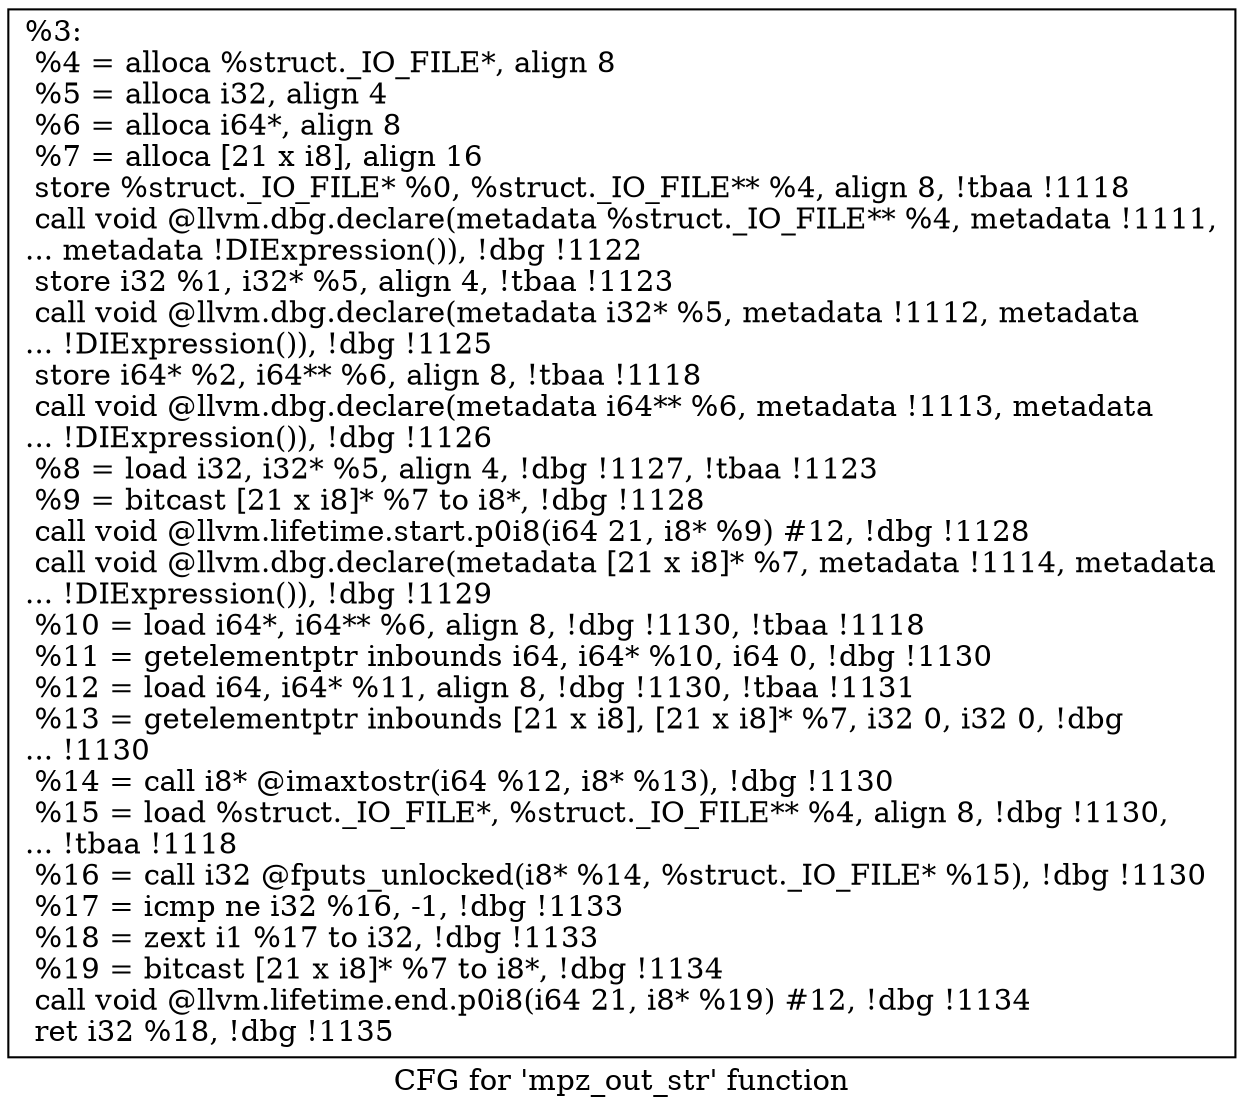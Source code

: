 digraph "CFG for 'mpz_out_str' function" {
	label="CFG for 'mpz_out_str' function";

	Node0x9005d0 [shape=record,label="{%3:\l  %4 = alloca %struct._IO_FILE*, align 8\l  %5 = alloca i32, align 4\l  %6 = alloca i64*, align 8\l  %7 = alloca [21 x i8], align 16\l  store %struct._IO_FILE* %0, %struct._IO_FILE** %4, align 8, !tbaa !1118\l  call void @llvm.dbg.declare(metadata %struct._IO_FILE** %4, metadata !1111,\l... metadata !DIExpression()), !dbg !1122\l  store i32 %1, i32* %5, align 4, !tbaa !1123\l  call void @llvm.dbg.declare(metadata i32* %5, metadata !1112, metadata\l... !DIExpression()), !dbg !1125\l  store i64* %2, i64** %6, align 8, !tbaa !1118\l  call void @llvm.dbg.declare(metadata i64** %6, metadata !1113, metadata\l... !DIExpression()), !dbg !1126\l  %8 = load i32, i32* %5, align 4, !dbg !1127, !tbaa !1123\l  %9 = bitcast [21 x i8]* %7 to i8*, !dbg !1128\l  call void @llvm.lifetime.start.p0i8(i64 21, i8* %9) #12, !dbg !1128\l  call void @llvm.dbg.declare(metadata [21 x i8]* %7, metadata !1114, metadata\l... !DIExpression()), !dbg !1129\l  %10 = load i64*, i64** %6, align 8, !dbg !1130, !tbaa !1118\l  %11 = getelementptr inbounds i64, i64* %10, i64 0, !dbg !1130\l  %12 = load i64, i64* %11, align 8, !dbg !1130, !tbaa !1131\l  %13 = getelementptr inbounds [21 x i8], [21 x i8]* %7, i32 0, i32 0, !dbg\l... !1130\l  %14 = call i8* @imaxtostr(i64 %12, i8* %13), !dbg !1130\l  %15 = load %struct._IO_FILE*, %struct._IO_FILE** %4, align 8, !dbg !1130,\l... !tbaa !1118\l  %16 = call i32 @fputs_unlocked(i8* %14, %struct._IO_FILE* %15), !dbg !1130\l  %17 = icmp ne i32 %16, -1, !dbg !1133\l  %18 = zext i1 %17 to i32, !dbg !1133\l  %19 = bitcast [21 x i8]* %7 to i8*, !dbg !1134\l  call void @llvm.lifetime.end.p0i8(i64 21, i8* %19) #12, !dbg !1134\l  ret i32 %18, !dbg !1135\l}"];
}
